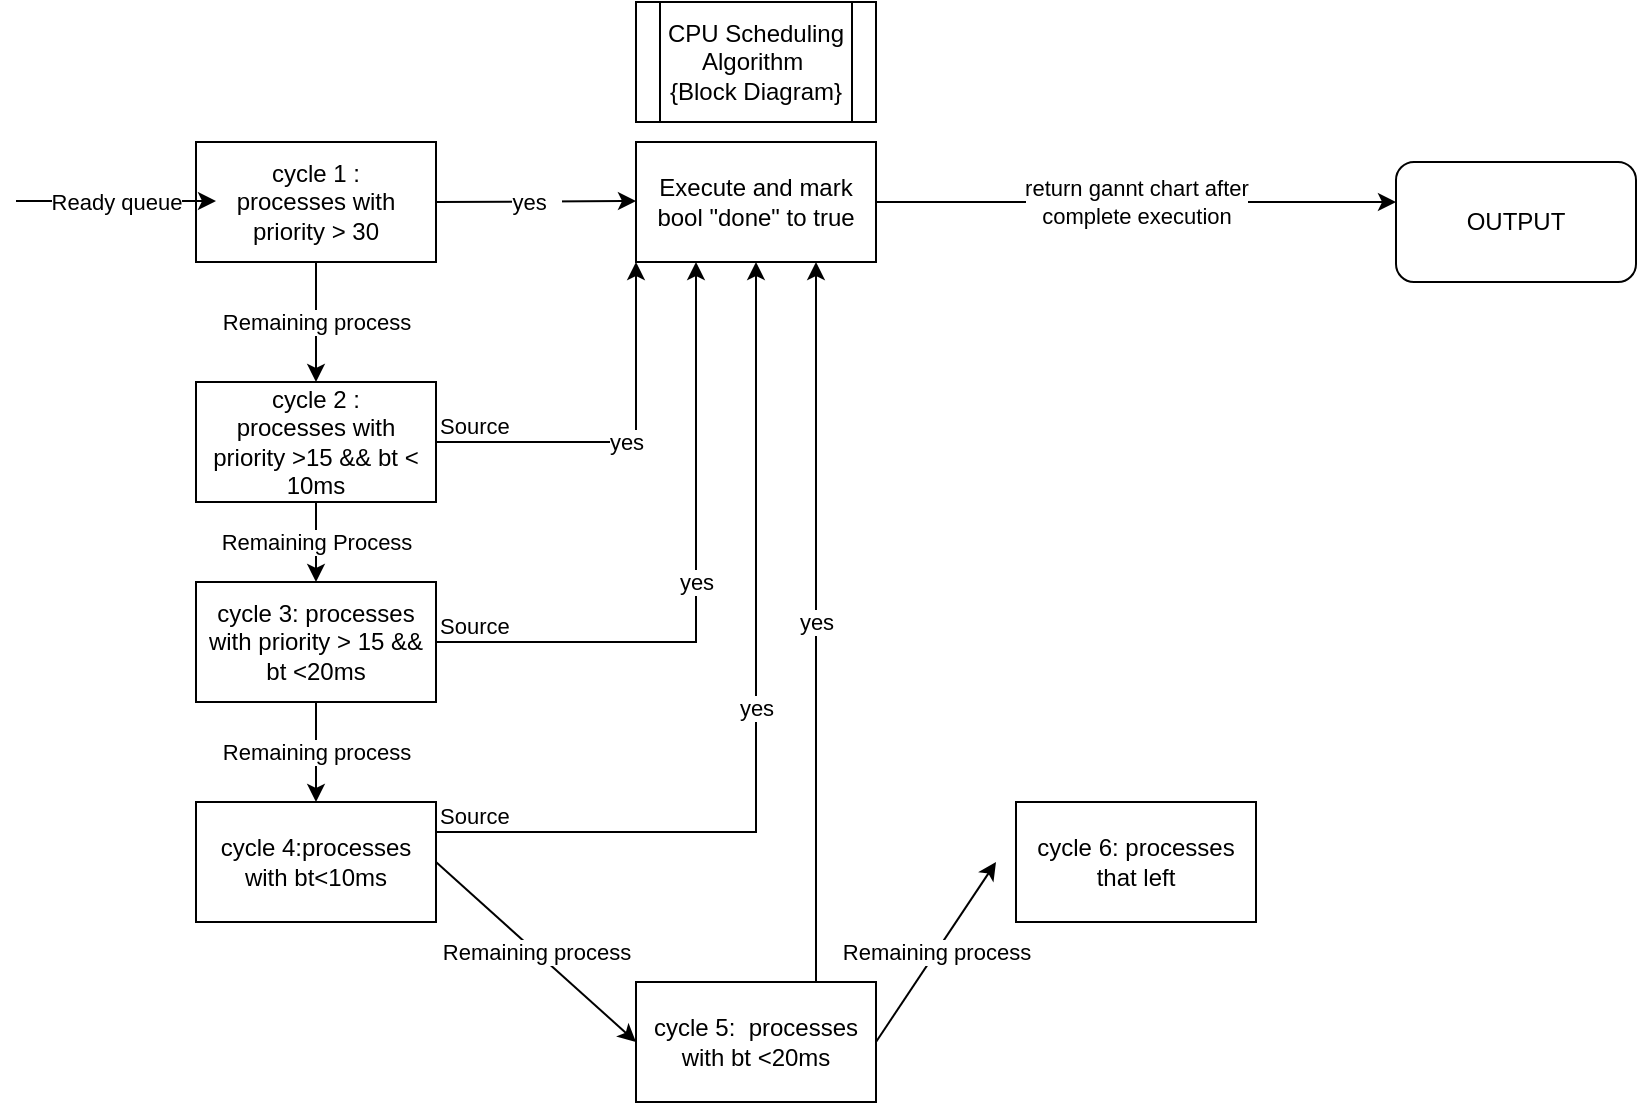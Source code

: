 <mxfile version="21.5.0" type="device">
  <diagram name="Page-1" id="eXhxSY18RjFycs4tBS-K">
    <mxGraphModel dx="1050" dy="566" grid="1" gridSize="10" guides="1" tooltips="1" connect="1" arrows="1" fold="1" page="1" pageScale="1" pageWidth="850" pageHeight="1100" math="0" shadow="0">
      <root>
        <mxCell id="0" />
        <mxCell id="1" parent="0" />
        <mxCell id="ao34vXjyGNc0QxuJ-IXE-1" value="cycle 1 :&lt;br&gt;processes with priority &amp;gt; 30" style="rounded=0;whiteSpace=wrap;html=1;" vertex="1" parent="1">
          <mxGeometry x="120" y="70" width="120" height="60" as="geometry" />
        </mxCell>
        <mxCell id="ao34vXjyGNc0QxuJ-IXE-2" value="Ready queue" style="endArrow=classic;html=1;rounded=0;" edge="1" parent="1">
          <mxGeometry relative="1" as="geometry">
            <mxPoint x="30" y="99.5" as="sourcePoint" />
            <mxPoint x="130" y="99.5" as="targetPoint" />
          </mxGeometry>
        </mxCell>
        <mxCell id="ao34vXjyGNc0QxuJ-IXE-7" value="yes" style="endArrow=classic;html=1;rounded=0;exitX=1;exitY=0.5;exitDx=0;exitDy=0;" edge="1" parent="1" source="ao34vXjyGNc0QxuJ-IXE-1">
          <mxGeometry relative="1" as="geometry">
            <mxPoint x="340" y="150" as="sourcePoint" />
            <mxPoint x="340" y="99.5" as="targetPoint" />
          </mxGeometry>
        </mxCell>
        <mxCell id="ao34vXjyGNc0QxuJ-IXE-8" value="yes&lt;span style=&quot;white-space: pre;&quot;&gt;&#x9;&lt;/span&gt;" style="edgeLabel;resizable=0;html=1;align=center;verticalAlign=middle;" connectable="0" vertex="1" parent="ao34vXjyGNc0QxuJ-IXE-7">
          <mxGeometry relative="1" as="geometry" />
        </mxCell>
        <mxCell id="ao34vXjyGNc0QxuJ-IXE-10" value="Execute and mark bool &quot;done&quot; to true" style="rounded=0;whiteSpace=wrap;html=1;" vertex="1" parent="1">
          <mxGeometry x="340" y="70" width="120" height="60" as="geometry" />
        </mxCell>
        <mxCell id="ao34vXjyGNc0QxuJ-IXE-11" value="cycle 2 :&lt;br&gt;processes with priority &amp;gt;15 &amp;amp;&amp;amp; bt &amp;lt; 10ms" style="rounded=0;whiteSpace=wrap;html=1;" vertex="1" parent="1">
          <mxGeometry x="120" y="190" width="120" height="60" as="geometry" />
        </mxCell>
        <mxCell id="ao34vXjyGNc0QxuJ-IXE-12" value="cycle 3: processes with priority &amp;gt; 15 &amp;amp;&amp;amp; bt &amp;lt;20ms" style="rounded=0;whiteSpace=wrap;html=1;" vertex="1" parent="1">
          <mxGeometry x="120" y="290" width="120" height="60" as="geometry" />
        </mxCell>
        <mxCell id="ao34vXjyGNc0QxuJ-IXE-13" value="cycle 4:processes with bt&amp;lt;10ms" style="rounded=0;whiteSpace=wrap;html=1;" vertex="1" parent="1">
          <mxGeometry x="120" y="400" width="120" height="60" as="geometry" />
        </mxCell>
        <mxCell id="ao34vXjyGNc0QxuJ-IXE-14" value="cycle 5:&amp;nbsp; processes with bt &amp;lt;20ms" style="rounded=0;whiteSpace=wrap;html=1;" vertex="1" parent="1">
          <mxGeometry x="340" y="490" width="120" height="60" as="geometry" />
        </mxCell>
        <mxCell id="ao34vXjyGNc0QxuJ-IXE-15" value="cycle 6: processes that left" style="rounded=0;whiteSpace=wrap;html=1;" vertex="1" parent="1">
          <mxGeometry x="530" y="400" width="120" height="60" as="geometry" />
        </mxCell>
        <mxCell id="ao34vXjyGNc0QxuJ-IXE-26" value="Remaining process" style="endArrow=classic;html=1;rounded=0;exitX=0.5;exitY=1;exitDx=0;exitDy=0;entryX=0.5;entryY=0;entryDx=0;entryDy=0;" edge="1" parent="1" source="ao34vXjyGNc0QxuJ-IXE-1" target="ao34vXjyGNc0QxuJ-IXE-11">
          <mxGeometry relative="1" as="geometry">
            <mxPoint x="370" y="290" as="sourcePoint" />
            <mxPoint x="470" y="290" as="targetPoint" />
          </mxGeometry>
        </mxCell>
        <mxCell id="ao34vXjyGNc0QxuJ-IXE-29" value="Remaining Process" style="endArrow=classic;html=1;rounded=0;exitX=0.5;exitY=1;exitDx=0;exitDy=0;entryX=0.5;entryY=0;entryDx=0;entryDy=0;" edge="1" parent="1" source="ao34vXjyGNc0QxuJ-IXE-11" target="ao34vXjyGNc0QxuJ-IXE-12">
          <mxGeometry relative="1" as="geometry">
            <mxPoint x="370" y="290" as="sourcePoint" />
            <mxPoint x="470" y="290" as="targetPoint" />
          </mxGeometry>
        </mxCell>
        <mxCell id="ao34vXjyGNc0QxuJ-IXE-32" value="Remaining process" style="endArrow=classic;html=1;rounded=0;exitX=0.5;exitY=1;exitDx=0;exitDy=0;entryX=0.5;entryY=0;entryDx=0;entryDy=0;" edge="1" parent="1" source="ao34vXjyGNc0QxuJ-IXE-12" target="ao34vXjyGNc0QxuJ-IXE-13">
          <mxGeometry relative="1" as="geometry">
            <mxPoint x="190" y="390" as="sourcePoint" />
            <mxPoint x="190" y="450" as="targetPoint" />
          </mxGeometry>
        </mxCell>
        <mxCell id="ao34vXjyGNc0QxuJ-IXE-33" value="Remaining process" style="endArrow=classic;html=1;rounded=0;exitX=1;exitY=0.5;exitDx=0;exitDy=0;entryX=0;entryY=0.5;entryDx=0;entryDy=0;" edge="1" parent="1" source="ao34vXjyGNc0QxuJ-IXE-13" target="ao34vXjyGNc0QxuJ-IXE-14">
          <mxGeometry relative="1" as="geometry">
            <mxPoint x="260" y="430" as="sourcePoint" />
            <mxPoint x="260" y="490" as="targetPoint" />
          </mxGeometry>
        </mxCell>
        <mxCell id="ao34vXjyGNc0QxuJ-IXE-34" value="Remaining process" style="endArrow=classic;html=1;rounded=0;exitX=1;exitY=0.5;exitDx=0;exitDy=0;" edge="1" parent="1" source="ao34vXjyGNc0QxuJ-IXE-14">
          <mxGeometry relative="1" as="geometry">
            <mxPoint x="470" y="430" as="sourcePoint" />
            <mxPoint x="520" y="430" as="targetPoint" />
          </mxGeometry>
        </mxCell>
        <mxCell id="ao34vXjyGNc0QxuJ-IXE-40" value="yes" style="endArrow=classic;html=1;rounded=0;exitX=1;exitY=0.5;exitDx=0;exitDy=0;entryX=0;entryY=1;entryDx=0;entryDy=0;" edge="1" parent="1" source="ao34vXjyGNc0QxuJ-IXE-11" target="ao34vXjyGNc0QxuJ-IXE-10">
          <mxGeometry relative="1" as="geometry">
            <mxPoint x="340" y="290" as="sourcePoint" />
            <mxPoint x="500" y="290" as="targetPoint" />
            <Array as="points">
              <mxPoint x="340" y="220" />
            </Array>
          </mxGeometry>
        </mxCell>
        <mxCell id="ao34vXjyGNc0QxuJ-IXE-42" value="Source" style="edgeLabel;resizable=0;html=1;align=left;verticalAlign=bottom;" connectable="0" vertex="1" parent="ao34vXjyGNc0QxuJ-IXE-40">
          <mxGeometry x="-1" relative="1" as="geometry" />
        </mxCell>
        <mxCell id="ao34vXjyGNc0QxuJ-IXE-43" value="yes" style="endArrow=classic;html=1;rounded=0;exitX=1;exitY=0.5;exitDx=0;exitDy=0;entryX=0.25;entryY=1;entryDx=0;entryDy=0;" edge="1" parent="1" source="ao34vXjyGNc0QxuJ-IXE-12" target="ao34vXjyGNc0QxuJ-IXE-10">
          <mxGeometry relative="1" as="geometry">
            <mxPoint x="340" y="290" as="sourcePoint" />
            <mxPoint x="500" y="290" as="targetPoint" />
            <Array as="points">
              <mxPoint x="370" y="320" />
            </Array>
          </mxGeometry>
        </mxCell>
        <mxCell id="ao34vXjyGNc0QxuJ-IXE-45" value="Source" style="edgeLabel;resizable=0;html=1;align=left;verticalAlign=bottom;" connectable="0" vertex="1" parent="ao34vXjyGNc0QxuJ-IXE-43">
          <mxGeometry x="-1" relative="1" as="geometry" />
        </mxCell>
        <mxCell id="ao34vXjyGNc0QxuJ-IXE-46" value="yes" style="endArrow=classic;html=1;rounded=0;exitX=1;exitY=0.25;exitDx=0;exitDy=0;entryX=0.5;entryY=1;entryDx=0;entryDy=0;" edge="1" parent="1" source="ao34vXjyGNc0QxuJ-IXE-13" target="ao34vXjyGNc0QxuJ-IXE-10">
          <mxGeometry relative="1" as="geometry">
            <mxPoint x="340" y="290" as="sourcePoint" />
            <mxPoint x="500" y="290" as="targetPoint" />
            <Array as="points">
              <mxPoint x="400" y="415" />
            </Array>
          </mxGeometry>
        </mxCell>
        <mxCell id="ao34vXjyGNc0QxuJ-IXE-48" value="Source" style="edgeLabel;resizable=0;html=1;align=left;verticalAlign=bottom;" connectable="0" vertex="1" parent="ao34vXjyGNc0QxuJ-IXE-46">
          <mxGeometry x="-1" relative="1" as="geometry" />
        </mxCell>
        <mxCell id="ao34vXjyGNc0QxuJ-IXE-49" value="yes" style="endArrow=classic;html=1;rounded=0;exitX=0.75;exitY=0;exitDx=0;exitDy=0;entryX=0.75;entryY=1;entryDx=0;entryDy=0;" edge="1" parent="1" source="ao34vXjyGNc0QxuJ-IXE-14" target="ao34vXjyGNc0QxuJ-IXE-10">
          <mxGeometry relative="1" as="geometry">
            <mxPoint x="340" y="290" as="sourcePoint" />
            <mxPoint x="500" y="290" as="targetPoint" />
          </mxGeometry>
        </mxCell>
        <mxCell id="ao34vXjyGNc0QxuJ-IXE-52" value="return gannt chart after &lt;br&gt;complete&amp;nbsp;execution" style="endArrow=classic;html=1;rounded=0;exitX=1;exitY=0.5;exitDx=0;exitDy=0;" edge="1" parent="1" source="ao34vXjyGNc0QxuJ-IXE-10">
          <mxGeometry relative="1" as="geometry">
            <mxPoint x="370" y="290" as="sourcePoint" />
            <mxPoint x="720" y="100" as="targetPoint" />
            <Array as="points">
              <mxPoint x="590" y="100" />
            </Array>
          </mxGeometry>
        </mxCell>
        <mxCell id="ao34vXjyGNc0QxuJ-IXE-54" value="OUTPUT" style="rounded=1;whiteSpace=wrap;html=1;" vertex="1" parent="1">
          <mxGeometry x="720" y="80" width="120" height="60" as="geometry" />
        </mxCell>
        <mxCell id="ao34vXjyGNc0QxuJ-IXE-55" value="CPU Scheduling Algorithm&amp;nbsp;&lt;br&gt;{Block Diagram}" style="shape=process;whiteSpace=wrap;html=1;backgroundOutline=1;" vertex="1" parent="1">
          <mxGeometry x="340" width="120" height="60" as="geometry" />
        </mxCell>
      </root>
    </mxGraphModel>
  </diagram>
</mxfile>
